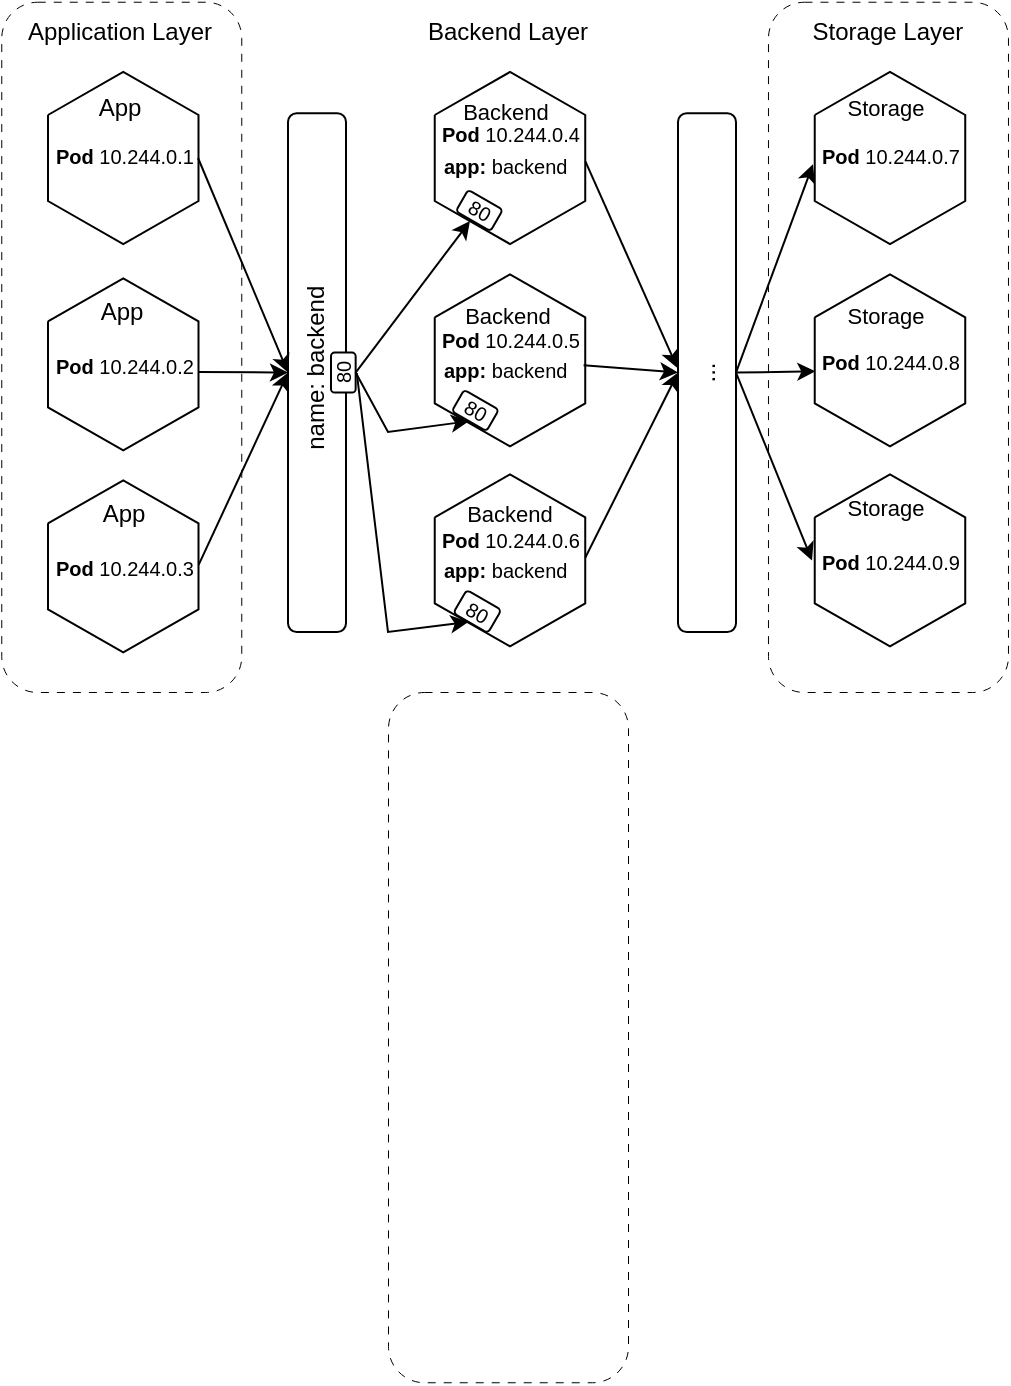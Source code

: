 <mxfile version="22.1.18" type="github">
  <diagram name="Page-1" id="ux_PUUvleqaBWZlEBw-f">
    <mxGraphModel dx="453" dy="1545" grid="1" gridSize="10" guides="1" tooltips="1" connect="1" arrows="1" fold="1" page="1" pageScale="1" pageWidth="850" pageHeight="1100" math="0" shadow="0">
      <root>
        <mxCell id="0" />
        <mxCell id="1" parent="0" />
        <mxCell id="RruQv3TNjF2r6rg1G-1i-4" value="" style="verticalLabelPosition=bottom;verticalAlign=top;html=1;shape=mxgraph.basic.polygon;polyCoords=[[0,0.25],[0.5,0],[1,0.25],[1,0.75],[0.5,1],[0,0.75],[0,0.25]];polyline=1;fillColor=default;perimeter=rectanglePerimeter;" parent="1" vertex="1">
          <mxGeometry x="110" y="-930.0" width="75.25" height="86" as="geometry" />
        </mxCell>
        <mxCell id="RruQv3TNjF2r6rg1G-1i-8" value="&lt;font style=&quot;font-size: 10px;&quot;&gt;&lt;b style=&quot;border-color: var(--border-color); text-align: center;&quot;&gt;Pod&amp;nbsp;&lt;/b&gt;&lt;span style=&quot;border-color: var(--border-color); text-align: center;&quot;&gt;10.244.0.1&lt;/span&gt;&lt;/font&gt;" style="text;whiteSpace=wrap;html=1;rotation=0;" parent="1" vertex="1">
          <mxGeometry x="111.57" y="-901.81" width="68.12" height="27" as="geometry" />
        </mxCell>
        <mxCell id="dw3Hb77Bc445a3Hw7hz_-9" value="" style="verticalLabelPosition=bottom;verticalAlign=top;html=1;shape=mxgraph.basic.polygon;polyCoords=[[0,0.25],[0.5,0],[1,0.25],[1,0.75],[0.5,1],[0,0.75],[0,0.25]];polyline=1;fillColor=default;perimeter=rectanglePerimeter;" parent="1" vertex="1">
          <mxGeometry x="110" y="-826.82" width="75.25" height="86" as="geometry" />
        </mxCell>
        <mxCell id="dw3Hb77Bc445a3Hw7hz_-10" value="&lt;font style=&quot;font-size: 10px;&quot;&gt;&lt;b style=&quot;border-color: var(--border-color); text-align: center;&quot;&gt;Pod&amp;nbsp;&lt;/b&gt;&lt;span style=&quot;border-color: var(--border-color); text-align: center;&quot;&gt;10.244.0.2&lt;/span&gt;&lt;/font&gt;" style="text;whiteSpace=wrap;html=1;rotation=0;" parent="1" vertex="1">
          <mxGeometry x="111.57" y="-796.63" width="68.12" height="27" as="geometry" />
        </mxCell>
        <mxCell id="dw3Hb77Bc445a3Hw7hz_-11" value="" style="verticalLabelPosition=bottom;verticalAlign=top;html=1;shape=mxgraph.basic.polygon;polyCoords=[[0,0.25],[0.5,0],[1,0.25],[1,0.75],[0.5,1],[0,0.75],[0,0.25]];polyline=1;fillColor=default;perimeter=rectanglePerimeter;" parent="1" vertex="1">
          <mxGeometry x="110" y="-725.82" width="75.25" height="86" as="geometry" />
        </mxCell>
        <mxCell id="dw3Hb77Bc445a3Hw7hz_-12" value="&lt;font style=&quot;font-size: 10px;&quot;&gt;&lt;b style=&quot;border-color: var(--border-color); text-align: center;&quot;&gt;Pod&amp;nbsp;&lt;/b&gt;&lt;span style=&quot;border-color: var(--border-color); text-align: center;&quot;&gt;10.244.0.3&lt;/span&gt;&lt;/font&gt;" style="text;whiteSpace=wrap;html=1;rotation=0;" parent="1" vertex="1">
          <mxGeometry x="111.57" y="-695.63" width="68.12" height="27" as="geometry" />
        </mxCell>
        <mxCell id="YKB5RN-4gdlWT_EcJPIz-1" value="App" style="text;html=1;strokeColor=none;fillColor=none;align=center;verticalAlign=middle;whiteSpace=wrap;rounded=0;" vertex="1" parent="1">
          <mxGeometry x="125.63" y="-921.81" width="40" height="20" as="geometry" />
        </mxCell>
        <mxCell id="YKB5RN-4gdlWT_EcJPIz-2" value="App" style="text;html=1;strokeColor=none;fillColor=none;align=center;verticalAlign=middle;whiteSpace=wrap;rounded=0;" vertex="1" parent="1">
          <mxGeometry x="126.63" y="-819.81" width="40" height="20" as="geometry" />
        </mxCell>
        <mxCell id="YKB5RN-4gdlWT_EcJPIz-3" value="App" style="text;html=1;strokeColor=none;fillColor=none;align=center;verticalAlign=middle;whiteSpace=wrap;rounded=0;" vertex="1" parent="1">
          <mxGeometry x="127.63" y="-718.81" width="40" height="20" as="geometry" />
        </mxCell>
        <mxCell id="YKB5RN-4gdlWT_EcJPIz-4" value="" style="rounded=1;whiteSpace=wrap;html=1;fillColor=none;strokeWidth=0.5;dashed=1;dashPattern=8 8;" vertex="1" parent="1">
          <mxGeometry x="86.63" y="-965.13" width="120" height="345.13" as="geometry" />
        </mxCell>
        <mxCell id="YKB5RN-4gdlWT_EcJPIz-5" value="Application Layer" style="text;html=1;strokeColor=none;fillColor=none;align=center;verticalAlign=middle;whiteSpace=wrap;rounded=0;" vertex="1" parent="1">
          <mxGeometry x="95.44" y="-965.13" width="102.37" height="30" as="geometry" />
        </mxCell>
        <mxCell id="YKB5RN-4gdlWT_EcJPIz-6" value="" style="verticalLabelPosition=bottom;verticalAlign=top;html=1;shape=mxgraph.basic.polygon;polyCoords=[[0,0.25],[0.5,0],[1,0.25],[1,0.75],[0.5,1],[0,0.75],[0,0.25]];polyline=1;fillColor=default;perimeter=rectanglePerimeter;" vertex="1" parent="1">
          <mxGeometry x="303.37" y="-930.0" width="75.25" height="86" as="geometry" />
        </mxCell>
        <mxCell id="YKB5RN-4gdlWT_EcJPIz-7" value="&lt;font style=&quot;font-size: 10px;&quot;&gt;&lt;b style=&quot;border-color: var(--border-color); text-align: center;&quot;&gt;Pod&amp;nbsp;&lt;/b&gt;&lt;span style=&quot;border-color: var(--border-color); text-align: center;&quot;&gt;10.244.0.4&lt;/span&gt;&lt;/font&gt;" style="text;whiteSpace=wrap;html=1;rotation=0;" vertex="1" parent="1">
          <mxGeometry x="304.94" y="-912.81" width="68.12" height="27" as="geometry" />
        </mxCell>
        <mxCell id="YKB5RN-4gdlWT_EcJPIz-8" value="" style="verticalLabelPosition=bottom;verticalAlign=top;html=1;shape=mxgraph.basic.polygon;polyCoords=[[0,0.25],[0.5,0],[1,0.25],[1,0.75],[0.5,1],[0,0.75],[0,0.25]];polyline=1;fillColor=default;perimeter=rectanglePerimeter;" vertex="1" parent="1">
          <mxGeometry x="303.37" y="-828.82" width="75.25" height="86" as="geometry" />
        </mxCell>
        <mxCell id="YKB5RN-4gdlWT_EcJPIz-9" value="&lt;font style=&quot;font-size: 10px;&quot;&gt;&lt;b style=&quot;border-color: var(--border-color); text-align: center;&quot;&gt;Pod&amp;nbsp;&lt;/b&gt;&lt;span style=&quot;border-color: var(--border-color); text-align: center;&quot;&gt;10.244.0.5&lt;/span&gt;&lt;/font&gt;" style="text;whiteSpace=wrap;html=1;rotation=0;" vertex="1" parent="1">
          <mxGeometry x="304.94" y="-809.63" width="68.12" height="27" as="geometry" />
        </mxCell>
        <mxCell id="YKB5RN-4gdlWT_EcJPIz-10" value="" style="verticalLabelPosition=bottom;verticalAlign=top;html=1;shape=mxgraph.basic.polygon;polyCoords=[[0,0.25],[0.5,0],[1,0.25],[1,0.75],[0.5,1],[0,0.75],[0,0.25]];polyline=1;fillColor=default;perimeter=rectanglePerimeter;" vertex="1" parent="1">
          <mxGeometry x="303.37" y="-728.82" width="75.25" height="86" as="geometry" />
        </mxCell>
        <mxCell id="YKB5RN-4gdlWT_EcJPIz-11" value="&lt;font style=&quot;font-size: 10px;&quot;&gt;&lt;b style=&quot;border-color: var(--border-color); text-align: center;&quot;&gt;Pod&amp;nbsp;&lt;/b&gt;&lt;span style=&quot;border-color: var(--border-color); text-align: center;&quot;&gt;10.244.0.6&lt;/span&gt;&lt;/font&gt;" style="text;whiteSpace=wrap;html=1;rotation=0;" vertex="1" parent="1">
          <mxGeometry x="304.94" y="-709.63" width="68.12" height="27" as="geometry" />
        </mxCell>
        <mxCell id="YKB5RN-4gdlWT_EcJPIz-12" value="&lt;font style=&quot;font-size: 11px;&quot;&gt;Backend&lt;/font&gt;" style="text;html=1;strokeColor=none;fillColor=none;align=center;verticalAlign=middle;whiteSpace=wrap;rounded=0;" vertex="1" parent="1">
          <mxGeometry x="319" y="-919.81" width="40" height="20" as="geometry" />
        </mxCell>
        <mxCell id="YKB5RN-4gdlWT_EcJPIz-13" value="&lt;font style=&quot;font-size: 11px;&quot;&gt;Backend&lt;/font&gt;" style="text;html=1;strokeColor=none;fillColor=none;align=center;verticalAlign=middle;whiteSpace=wrap;rounded=0;" vertex="1" parent="1">
          <mxGeometry x="320" y="-817.81" width="40" height="20" as="geometry" />
        </mxCell>
        <mxCell id="YKB5RN-4gdlWT_EcJPIz-14" value="&lt;font style=&quot;font-size: 11px;&quot;&gt;Backend&lt;/font&gt;" style="text;html=1;strokeColor=none;fillColor=none;align=center;verticalAlign=middle;whiteSpace=wrap;rounded=0;" vertex="1" parent="1">
          <mxGeometry x="321" y="-718.81" width="40" height="20" as="geometry" />
        </mxCell>
        <mxCell id="YKB5RN-4gdlWT_EcJPIz-16" value="Backend Layer" style="text;html=1;strokeColor=none;fillColor=none;align=center;verticalAlign=middle;whiteSpace=wrap;rounded=0;" vertex="1" parent="1">
          <mxGeometry x="288.81" y="-965.13" width="102.37" height="30" as="geometry" />
        </mxCell>
        <mxCell id="YKB5RN-4gdlWT_EcJPIz-17" value="" style="verticalLabelPosition=bottom;verticalAlign=top;html=1;shape=mxgraph.basic.polygon;polyCoords=[[0,0.25],[0.5,0],[1,0.25],[1,0.75],[0.5,1],[0,0.75],[0,0.25]];polyline=1;fillColor=default;perimeter=rectanglePerimeter;" vertex="1" parent="1">
          <mxGeometry x="493.37" y="-930.0" width="75.25" height="86" as="geometry" />
        </mxCell>
        <mxCell id="YKB5RN-4gdlWT_EcJPIz-18" value="&lt;font style=&quot;font-size: 10px;&quot;&gt;&lt;b style=&quot;border-color: var(--border-color); text-align: center;&quot;&gt;Pod&amp;nbsp;&lt;/b&gt;&lt;span style=&quot;border-color: var(--border-color); text-align: center;&quot;&gt;10.244.0.7&lt;/span&gt;&lt;/font&gt;" style="text;whiteSpace=wrap;html=1;rotation=0;" vertex="1" parent="1">
          <mxGeometry x="494.94" y="-901.81" width="68.12" height="27" as="geometry" />
        </mxCell>
        <mxCell id="YKB5RN-4gdlWT_EcJPIz-19" value="" style="verticalLabelPosition=bottom;verticalAlign=top;html=1;shape=mxgraph.basic.polygon;polyCoords=[[0,0.25],[0.5,0],[1,0.25],[1,0.75],[0.5,1],[0,0.75],[0,0.25]];polyline=1;fillColor=default;perimeter=rectanglePerimeter;" vertex="1" parent="1">
          <mxGeometry x="493.37" y="-828.82" width="75.25" height="86" as="geometry" />
        </mxCell>
        <mxCell id="YKB5RN-4gdlWT_EcJPIz-20" value="&lt;font style=&quot;font-size: 10px;&quot;&gt;&lt;b style=&quot;border-color: var(--border-color); text-align: center;&quot;&gt;Pod&amp;nbsp;&lt;/b&gt;&lt;span style=&quot;border-color: var(--border-color); text-align: center;&quot;&gt;10.244.0.8&lt;/span&gt;&lt;/font&gt;" style="text;whiteSpace=wrap;html=1;rotation=0;" vertex="1" parent="1">
          <mxGeometry x="494.94" y="-798.63" width="68.12" height="27" as="geometry" />
        </mxCell>
        <mxCell id="YKB5RN-4gdlWT_EcJPIz-21" value="" style="verticalLabelPosition=bottom;verticalAlign=top;html=1;shape=mxgraph.basic.polygon;polyCoords=[[0,0.25],[0.5,0],[1,0.25],[1,0.75],[0.5,1],[0,0.75],[0,0.25]];polyline=1;fillColor=default;perimeter=rectanglePerimeter;" vertex="1" parent="1">
          <mxGeometry x="493.37" y="-728.82" width="75.25" height="86" as="geometry" />
        </mxCell>
        <mxCell id="YKB5RN-4gdlWT_EcJPIz-22" value="&lt;font style=&quot;font-size: 10px;&quot;&gt;&lt;b style=&quot;border-color: var(--border-color); text-align: center;&quot;&gt;Pod&amp;nbsp;&lt;/b&gt;&lt;span style=&quot;border-color: var(--border-color); text-align: center;&quot;&gt;10.244.0.9&lt;/span&gt;&lt;/font&gt;" style="text;whiteSpace=wrap;html=1;rotation=0;" vertex="1" parent="1">
          <mxGeometry x="494.94" y="-698.63" width="68.12" height="27" as="geometry" />
        </mxCell>
        <mxCell id="YKB5RN-4gdlWT_EcJPIz-23" value="&lt;font style=&quot;font-size: 11px;&quot;&gt;Storage&lt;/font&gt;" style="text;html=1;strokeColor=none;fillColor=none;align=center;verticalAlign=middle;whiteSpace=wrap;rounded=0;" vertex="1" parent="1">
          <mxGeometry x="509" y="-921.81" width="40" height="20" as="geometry" />
        </mxCell>
        <mxCell id="YKB5RN-4gdlWT_EcJPIz-27" value="Storage Layer" style="text;html=1;strokeColor=none;fillColor=none;align=center;verticalAlign=middle;whiteSpace=wrap;rounded=0;" vertex="1" parent="1">
          <mxGeometry x="478.81" y="-965.13" width="102.37" height="30" as="geometry" />
        </mxCell>
        <mxCell id="YKB5RN-4gdlWT_EcJPIz-30" value="&lt;font style=&quot;font-size: 11px;&quot;&gt;Storage&lt;/font&gt;" style="text;html=1;strokeColor=none;fillColor=none;align=center;verticalAlign=middle;whiteSpace=wrap;rounded=0;" vertex="1" parent="1">
          <mxGeometry x="509" y="-817.81" width="40" height="20" as="geometry" />
        </mxCell>
        <mxCell id="YKB5RN-4gdlWT_EcJPIz-31" value="&lt;font style=&quot;font-size: 11px;&quot;&gt;Storage&lt;/font&gt;" style="text;html=1;strokeColor=none;fillColor=none;align=center;verticalAlign=middle;whiteSpace=wrap;rounded=0;" vertex="1" parent="1">
          <mxGeometry x="509" y="-721.81" width="40" height="20" as="geometry" />
        </mxCell>
        <mxCell id="YKB5RN-4gdlWT_EcJPIz-32" value="" style="rounded=1;whiteSpace=wrap;html=1;" vertex="1" parent="1">
          <mxGeometry x="230" y="-909.41" width="29" height="259.41" as="geometry" />
        </mxCell>
        <mxCell id="YKB5RN-4gdlWT_EcJPIz-33" value="&lt;font style=&quot;font-size: 10px;&quot;&gt;80&lt;/font&gt;" style="rounded=1;whiteSpace=wrap;html=1;rotation=30;" vertex="1" parent="1">
          <mxGeometry x="314.66" y="-666.91" width="20" height="13.33" as="geometry" />
        </mxCell>
        <mxCell id="YKB5RN-4gdlWT_EcJPIz-34" value="&lt;font style=&quot;font-size: 10px;&quot;&gt;80&lt;/font&gt;" style="rounded=1;whiteSpace=wrap;html=1;rotation=30;" vertex="1" parent="1">
          <mxGeometry x="313.66" y="-766.91" width="20" height="12.33" as="geometry" />
        </mxCell>
        <mxCell id="YKB5RN-4gdlWT_EcJPIz-35" value="&lt;font style=&quot;font-size: 10px;&quot;&gt;80&lt;/font&gt;" style="rounded=1;whiteSpace=wrap;html=1;rotation=30;" vertex="1" parent="1">
          <mxGeometry x="315.66" y="-866.91" width="20" height="12.33" as="geometry" />
        </mxCell>
        <mxCell id="YKB5RN-4gdlWT_EcJPIz-36" value="&lt;font style=&quot;font-size: 10px;&quot;&gt;80&lt;/font&gt;" style="rounded=1;whiteSpace=wrap;html=1;rotation=-90;" vertex="1" parent="1">
          <mxGeometry x="247.66" y="-785.87" width="20" height="12.33" as="geometry" />
        </mxCell>
        <mxCell id="YKB5RN-4gdlWT_EcJPIz-37" value="" style="endArrow=classic;html=1;rounded=0;exitX=0.997;exitY=0.5;exitDx=0;exitDy=0;exitPerimeter=0;entryX=0;entryY=0.5;entryDx=0;entryDy=0;" edge="1" parent="1" source="RruQv3TNjF2r6rg1G-1i-4" target="YKB5RN-4gdlWT_EcJPIz-32">
          <mxGeometry width="50" height="50" relative="1" as="geometry">
            <mxPoint x="440" y="-670" as="sourcePoint" />
            <mxPoint x="490" y="-720" as="targetPoint" />
          </mxGeometry>
        </mxCell>
        <mxCell id="YKB5RN-4gdlWT_EcJPIz-38" value="" style="endArrow=classic;html=1;rounded=0;exitX=0.997;exitY=0.544;exitDx=0;exitDy=0;exitPerimeter=0;entryX=0;entryY=0.5;entryDx=0;entryDy=0;" edge="1" parent="1" source="dw3Hb77Bc445a3Hw7hz_-9" target="YKB5RN-4gdlWT_EcJPIz-32">
          <mxGeometry width="50" height="50" relative="1" as="geometry">
            <mxPoint x="195" y="-877" as="sourcePoint" />
            <mxPoint x="240" y="-770" as="targetPoint" />
          </mxGeometry>
        </mxCell>
        <mxCell id="YKB5RN-4gdlWT_EcJPIz-39" value="" style="endArrow=classic;html=1;rounded=0;exitX=1.001;exitY=0.491;exitDx=0;exitDy=0;exitPerimeter=0;entryX=0;entryY=0.5;entryDx=0;entryDy=0;" edge="1" parent="1" source="dw3Hb77Bc445a3Hw7hz_-11" target="YKB5RN-4gdlWT_EcJPIz-32">
          <mxGeometry width="50" height="50" relative="1" as="geometry">
            <mxPoint x="195" y="-772" as="sourcePoint" />
            <mxPoint x="240" y="-770" as="targetPoint" />
          </mxGeometry>
        </mxCell>
        <mxCell id="YKB5RN-4gdlWT_EcJPIz-40" value="" style="endArrow=classic;html=1;rounded=0;exitX=0.5;exitY=1;exitDx=0;exitDy=0;entryX=0.234;entryY=0.867;entryDx=0;entryDy=0;entryPerimeter=0;" edge="1" parent="1" source="YKB5RN-4gdlWT_EcJPIz-36" target="YKB5RN-4gdlWT_EcJPIz-6">
          <mxGeometry width="50" height="50" relative="1" as="geometry">
            <mxPoint x="390" y="-650" as="sourcePoint" />
            <mxPoint x="440" y="-700" as="targetPoint" />
          </mxGeometry>
        </mxCell>
        <mxCell id="YKB5RN-4gdlWT_EcJPIz-41" value="" style="endArrow=classic;html=1;rounded=0;exitX=0.5;exitY=1;exitDx=0;exitDy=0;entryX=0.5;entryY=1;entryDx=0;entryDy=0;" edge="1" parent="1" source="YKB5RN-4gdlWT_EcJPIz-36" target="YKB5RN-4gdlWT_EcJPIz-34">
          <mxGeometry width="50" height="50" relative="1" as="geometry">
            <mxPoint x="274" y="-770" as="sourcePoint" />
            <mxPoint x="331" y="-845" as="targetPoint" />
            <Array as="points">
              <mxPoint x="280" y="-750" />
            </Array>
          </mxGeometry>
        </mxCell>
        <mxCell id="YKB5RN-4gdlWT_EcJPIz-42" value="" style="endArrow=classic;html=1;rounded=0;exitX=0.488;exitY=1.047;exitDx=0;exitDy=0;exitPerimeter=0;entryX=0.225;entryY=0.858;entryDx=0;entryDy=0;entryPerimeter=0;" edge="1" parent="1" source="YKB5RN-4gdlWT_EcJPIz-36" target="YKB5RN-4gdlWT_EcJPIz-10">
          <mxGeometry width="50" height="50" relative="1" as="geometry">
            <mxPoint x="270" y="-780" as="sourcePoint" />
            <mxPoint x="290" y="-670" as="targetPoint" />
            <Array as="points">
              <mxPoint x="280" y="-650" />
            </Array>
          </mxGeometry>
        </mxCell>
        <mxCell id="YKB5RN-4gdlWT_EcJPIz-61" value="" style="rounded=1;whiteSpace=wrap;html=1;" vertex="1" parent="1">
          <mxGeometry x="425" y="-909.41" width="29" height="259.41" as="geometry" />
        </mxCell>
        <mxCell id="YKB5RN-4gdlWT_EcJPIz-62" value="" style="endArrow=classic;html=1;rounded=0;entryX=-0.01;entryY=0.491;entryDx=0;entryDy=0;entryPerimeter=0;exitX=1.001;exitY=0.52;exitDx=0;exitDy=0;exitPerimeter=0;" edge="1" parent="1" source="YKB5RN-4gdlWT_EcJPIz-6" target="YKB5RN-4gdlWT_EcJPIz-61">
          <mxGeometry width="50" height="50" relative="1" as="geometry">
            <mxPoint x="390" y="-880" as="sourcePoint" />
            <mxPoint x="340" y="-690" as="targetPoint" />
          </mxGeometry>
        </mxCell>
        <mxCell id="YKB5RN-4gdlWT_EcJPIz-63" value="" style="endArrow=classic;html=1;rounded=0;entryX=0;entryY=0.5;entryDx=0;entryDy=0;exitX=0.989;exitY=0.529;exitDx=0;exitDy=0;exitPerimeter=0;" edge="1" parent="1" source="YKB5RN-4gdlWT_EcJPIz-8" target="YKB5RN-4gdlWT_EcJPIz-61">
          <mxGeometry width="50" height="50" relative="1" as="geometry">
            <mxPoint x="389" y="-875" as="sourcePoint" />
            <mxPoint x="435" y="-772" as="targetPoint" />
          </mxGeometry>
        </mxCell>
        <mxCell id="YKB5RN-4gdlWT_EcJPIz-64" value="" style="endArrow=classic;html=1;rounded=0;exitX=1;exitY=0.485;exitDx=0;exitDy=0;exitPerimeter=0;entryX=0;entryY=0.5;entryDx=0;entryDy=0;" edge="1" parent="1" source="YKB5RN-4gdlWT_EcJPIz-10" target="YKB5RN-4gdlWT_EcJPIz-61">
          <mxGeometry width="50" height="50" relative="1" as="geometry">
            <mxPoint x="310" y="-690" as="sourcePoint" />
            <mxPoint x="360" y="-740" as="targetPoint" />
          </mxGeometry>
        </mxCell>
        <mxCell id="YKB5RN-4gdlWT_EcJPIz-65" value="" style="endArrow=classic;html=1;rounded=0;entryX=-0.012;entryY=0.537;entryDx=0;entryDy=0;entryPerimeter=0;exitX=1;exitY=0.5;exitDx=0;exitDy=0;" edge="1" parent="1" source="YKB5RN-4gdlWT_EcJPIz-61" target="YKB5RN-4gdlWT_EcJPIz-17">
          <mxGeometry width="50" height="50" relative="1" as="geometry">
            <mxPoint x="350" y="-710" as="sourcePoint" />
            <mxPoint x="400" y="-760" as="targetPoint" />
          </mxGeometry>
        </mxCell>
        <mxCell id="YKB5RN-4gdlWT_EcJPIz-66" value="" style="endArrow=classic;html=1;rounded=0;entryX=0.004;entryY=0.564;entryDx=0;entryDy=0;entryPerimeter=0;exitX=1;exitY=0.5;exitDx=0;exitDy=0;" edge="1" parent="1" source="YKB5RN-4gdlWT_EcJPIz-61" target="YKB5RN-4gdlWT_EcJPIz-19">
          <mxGeometry width="50" height="50" relative="1" as="geometry">
            <mxPoint x="450" y="-780" as="sourcePoint" />
            <mxPoint x="502" y="-874" as="targetPoint" />
          </mxGeometry>
        </mxCell>
        <mxCell id="YKB5RN-4gdlWT_EcJPIz-67" value="" style="endArrow=classic;html=1;rounded=0;entryX=-0.018;entryY=0.501;entryDx=0;entryDy=0;entryPerimeter=0;exitX=1;exitY=0.5;exitDx=0;exitDy=0;" edge="1" parent="1" source="YKB5RN-4gdlWT_EcJPIz-61" target="YKB5RN-4gdlWT_EcJPIz-21">
          <mxGeometry width="50" height="50" relative="1" as="geometry">
            <mxPoint x="450" y="-780" as="sourcePoint" />
            <mxPoint x="512" y="-864" as="targetPoint" />
          </mxGeometry>
        </mxCell>
        <mxCell id="YKB5RN-4gdlWT_EcJPIz-68" value="name: backend" style="text;html=1;strokeColor=none;fillColor=none;align=center;verticalAlign=middle;whiteSpace=wrap;rounded=0;rotation=-90;" vertex="1" parent="1">
          <mxGeometry x="189.5" y="-796.63" width="110" height="30" as="geometry" />
        </mxCell>
        <mxCell id="YKB5RN-4gdlWT_EcJPIz-69" value="..." style="text;html=1;strokeColor=none;fillColor=none;align=center;verticalAlign=middle;whiteSpace=wrap;rounded=0;rotation=-90;" vertex="1" parent="1">
          <mxGeometry x="384.94" y="-794.7" width="110" height="30" as="geometry" />
        </mxCell>
        <mxCell id="YKB5RN-4gdlWT_EcJPIz-70" value="" style="rounded=1;whiteSpace=wrap;html=1;fillColor=none;strokeWidth=0.5;dashed=1;dashPattern=8 8;" vertex="1" parent="1">
          <mxGeometry x="280" y="-620" width="120" height="345.13" as="geometry" />
        </mxCell>
        <mxCell id="YKB5RN-4gdlWT_EcJPIz-71" value="" style="rounded=1;whiteSpace=wrap;html=1;fillColor=none;strokeWidth=0.5;dashed=1;dashPattern=8 8;" vertex="1" parent="1">
          <mxGeometry x="469.99" y="-965.13" width="120" height="345.13" as="geometry" />
        </mxCell>
        <mxCell id="YKB5RN-4gdlWT_EcJPIz-72" value="&lt;div style=&quot;text-align: center;&quot;&gt;&lt;span style=&quot;background-color: initial; font-size: 10px;&quot;&gt;&lt;b&gt;app: &lt;/b&gt;backend&lt;/span&gt;&lt;/div&gt;" style="text;whiteSpace=wrap;html=1;rotation=0;" vertex="1" parent="1">
          <mxGeometry x="305.94" y="-897" width="68.12" height="23.09" as="geometry" />
        </mxCell>
        <mxCell id="YKB5RN-4gdlWT_EcJPIz-73" value="&lt;div style=&quot;text-align: center;&quot;&gt;&lt;span style=&quot;background-color: initial; font-size: 10px;&quot;&gt;&lt;b&gt;app: &lt;/b&gt;backend&lt;/span&gt;&lt;/div&gt;" style="text;whiteSpace=wrap;html=1;rotation=0;" vertex="1" parent="1">
          <mxGeometry x="305.94" y="-795" width="68.12" height="23.09" as="geometry" />
        </mxCell>
        <mxCell id="YKB5RN-4gdlWT_EcJPIz-74" value="&lt;div style=&quot;text-align: center;&quot;&gt;&lt;span style=&quot;background-color: initial; font-size: 10px;&quot;&gt;&lt;b&gt;app: &lt;/b&gt;backend&lt;/span&gt;&lt;/div&gt;" style="text;whiteSpace=wrap;html=1;rotation=0;" vertex="1" parent="1">
          <mxGeometry x="305.94" y="-695" width="68.12" height="23.09" as="geometry" />
        </mxCell>
      </root>
    </mxGraphModel>
  </diagram>
</mxfile>
